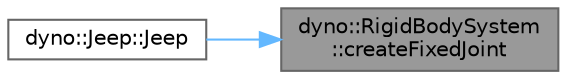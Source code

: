 digraph "dyno::RigidBodySystem::createFixedJoint"
{
 // LATEX_PDF_SIZE
  bgcolor="transparent";
  edge [fontname=Helvetica,fontsize=10,labelfontname=Helvetica,labelfontsize=10];
  node [fontname=Helvetica,fontsize=10,shape=box,height=0.2,width=0.4];
  rankdir="RL";
  Node1 [id="Node000001",label="dyno::RigidBodySystem\l::createFixedJoint",height=0.2,width=0.4,color="gray40", fillcolor="grey60", style="filled", fontcolor="black",tooltip=" "];
  Node1 -> Node2 [id="edge1_Node000001_Node000002",dir="back",color="steelblue1",style="solid",tooltip=" "];
  Node2 [id="Node000002",label="dyno::Jeep::Jeep",height=0.2,width=0.4,color="grey40", fillcolor="white", style="filled",URL="$classdyno_1_1_jeep.html#a2ea22ab83e9ce9596b453d8c178a3f53",tooltip=" "];
}
